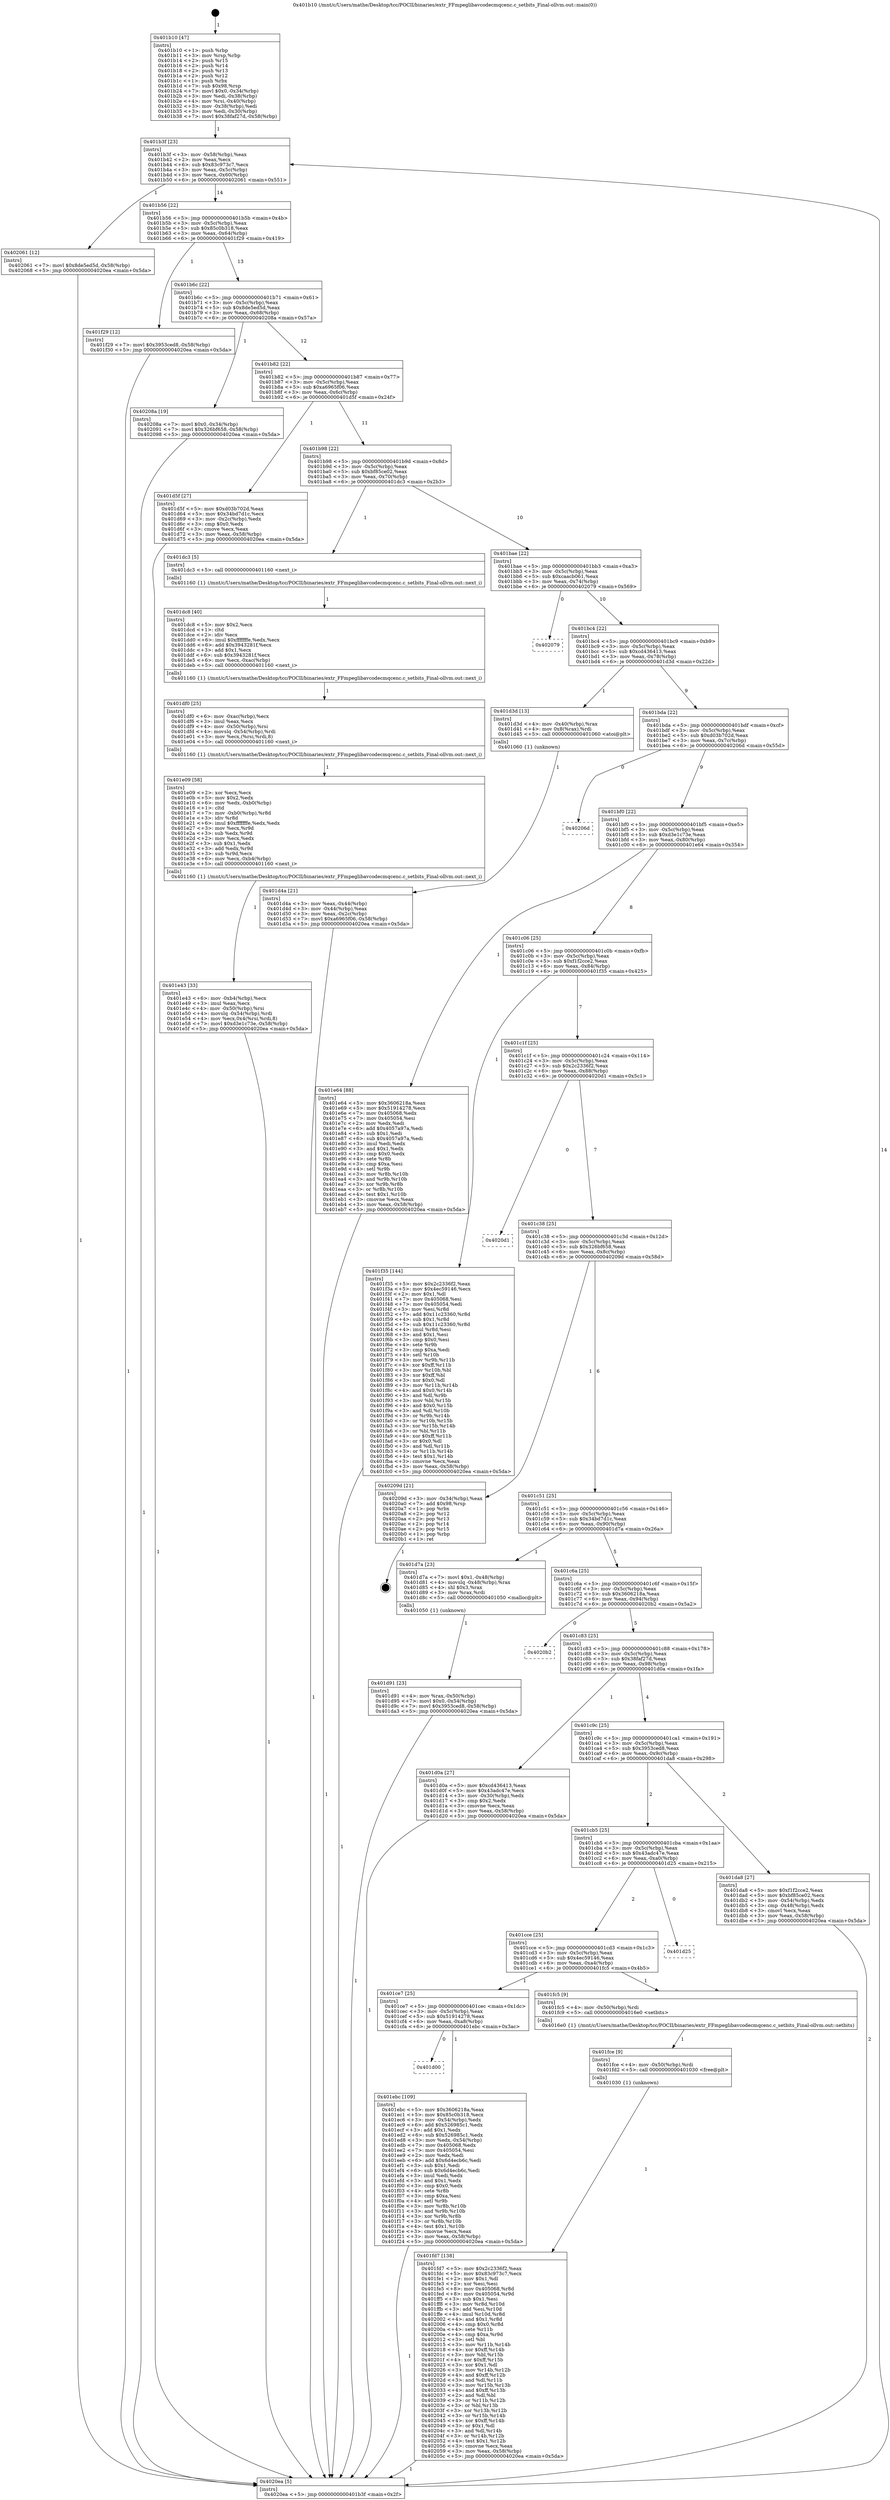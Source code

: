 digraph "0x401b10" {
  label = "0x401b10 (/mnt/c/Users/mathe/Desktop/tcc/POCII/binaries/extr_FFmpeglibavcodecmqcenc.c_setbits_Final-ollvm.out::main(0))"
  labelloc = "t"
  node[shape=record]

  Entry [label="",width=0.3,height=0.3,shape=circle,fillcolor=black,style=filled]
  "0x401b3f" [label="{
     0x401b3f [23]\l
     | [instrs]\l
     &nbsp;&nbsp;0x401b3f \<+3\>: mov -0x58(%rbp),%eax\l
     &nbsp;&nbsp;0x401b42 \<+2\>: mov %eax,%ecx\l
     &nbsp;&nbsp;0x401b44 \<+6\>: sub $0x83c973c7,%ecx\l
     &nbsp;&nbsp;0x401b4a \<+3\>: mov %eax,-0x5c(%rbp)\l
     &nbsp;&nbsp;0x401b4d \<+3\>: mov %ecx,-0x60(%rbp)\l
     &nbsp;&nbsp;0x401b50 \<+6\>: je 0000000000402061 \<main+0x551\>\l
  }"]
  "0x402061" [label="{
     0x402061 [12]\l
     | [instrs]\l
     &nbsp;&nbsp;0x402061 \<+7\>: movl $0x8de5ed5d,-0x58(%rbp)\l
     &nbsp;&nbsp;0x402068 \<+5\>: jmp 00000000004020ea \<main+0x5da\>\l
  }"]
  "0x401b56" [label="{
     0x401b56 [22]\l
     | [instrs]\l
     &nbsp;&nbsp;0x401b56 \<+5\>: jmp 0000000000401b5b \<main+0x4b\>\l
     &nbsp;&nbsp;0x401b5b \<+3\>: mov -0x5c(%rbp),%eax\l
     &nbsp;&nbsp;0x401b5e \<+5\>: sub $0x85c0b318,%eax\l
     &nbsp;&nbsp;0x401b63 \<+3\>: mov %eax,-0x64(%rbp)\l
     &nbsp;&nbsp;0x401b66 \<+6\>: je 0000000000401f29 \<main+0x419\>\l
  }"]
  Exit [label="",width=0.3,height=0.3,shape=circle,fillcolor=black,style=filled,peripheries=2]
  "0x401f29" [label="{
     0x401f29 [12]\l
     | [instrs]\l
     &nbsp;&nbsp;0x401f29 \<+7\>: movl $0x3953ced8,-0x58(%rbp)\l
     &nbsp;&nbsp;0x401f30 \<+5\>: jmp 00000000004020ea \<main+0x5da\>\l
  }"]
  "0x401b6c" [label="{
     0x401b6c [22]\l
     | [instrs]\l
     &nbsp;&nbsp;0x401b6c \<+5\>: jmp 0000000000401b71 \<main+0x61\>\l
     &nbsp;&nbsp;0x401b71 \<+3\>: mov -0x5c(%rbp),%eax\l
     &nbsp;&nbsp;0x401b74 \<+5\>: sub $0x8de5ed5d,%eax\l
     &nbsp;&nbsp;0x401b79 \<+3\>: mov %eax,-0x68(%rbp)\l
     &nbsp;&nbsp;0x401b7c \<+6\>: je 000000000040208a \<main+0x57a\>\l
  }"]
  "0x401fd7" [label="{
     0x401fd7 [138]\l
     | [instrs]\l
     &nbsp;&nbsp;0x401fd7 \<+5\>: mov $0x2c2336f2,%eax\l
     &nbsp;&nbsp;0x401fdc \<+5\>: mov $0x83c973c7,%ecx\l
     &nbsp;&nbsp;0x401fe1 \<+2\>: mov $0x1,%dl\l
     &nbsp;&nbsp;0x401fe3 \<+2\>: xor %esi,%esi\l
     &nbsp;&nbsp;0x401fe5 \<+8\>: mov 0x405068,%r8d\l
     &nbsp;&nbsp;0x401fed \<+8\>: mov 0x405054,%r9d\l
     &nbsp;&nbsp;0x401ff5 \<+3\>: sub $0x1,%esi\l
     &nbsp;&nbsp;0x401ff8 \<+3\>: mov %r8d,%r10d\l
     &nbsp;&nbsp;0x401ffb \<+3\>: add %esi,%r10d\l
     &nbsp;&nbsp;0x401ffe \<+4\>: imul %r10d,%r8d\l
     &nbsp;&nbsp;0x402002 \<+4\>: and $0x1,%r8d\l
     &nbsp;&nbsp;0x402006 \<+4\>: cmp $0x0,%r8d\l
     &nbsp;&nbsp;0x40200a \<+4\>: sete %r11b\l
     &nbsp;&nbsp;0x40200e \<+4\>: cmp $0xa,%r9d\l
     &nbsp;&nbsp;0x402012 \<+3\>: setl %bl\l
     &nbsp;&nbsp;0x402015 \<+3\>: mov %r11b,%r14b\l
     &nbsp;&nbsp;0x402018 \<+4\>: xor $0xff,%r14b\l
     &nbsp;&nbsp;0x40201c \<+3\>: mov %bl,%r15b\l
     &nbsp;&nbsp;0x40201f \<+4\>: xor $0xff,%r15b\l
     &nbsp;&nbsp;0x402023 \<+3\>: xor $0x1,%dl\l
     &nbsp;&nbsp;0x402026 \<+3\>: mov %r14b,%r12b\l
     &nbsp;&nbsp;0x402029 \<+4\>: and $0xff,%r12b\l
     &nbsp;&nbsp;0x40202d \<+3\>: and %dl,%r11b\l
     &nbsp;&nbsp;0x402030 \<+3\>: mov %r15b,%r13b\l
     &nbsp;&nbsp;0x402033 \<+4\>: and $0xff,%r13b\l
     &nbsp;&nbsp;0x402037 \<+2\>: and %dl,%bl\l
     &nbsp;&nbsp;0x402039 \<+3\>: or %r11b,%r12b\l
     &nbsp;&nbsp;0x40203c \<+3\>: or %bl,%r13b\l
     &nbsp;&nbsp;0x40203f \<+3\>: xor %r13b,%r12b\l
     &nbsp;&nbsp;0x402042 \<+3\>: or %r15b,%r14b\l
     &nbsp;&nbsp;0x402045 \<+4\>: xor $0xff,%r14b\l
     &nbsp;&nbsp;0x402049 \<+3\>: or $0x1,%dl\l
     &nbsp;&nbsp;0x40204c \<+3\>: and %dl,%r14b\l
     &nbsp;&nbsp;0x40204f \<+3\>: or %r14b,%r12b\l
     &nbsp;&nbsp;0x402052 \<+4\>: test $0x1,%r12b\l
     &nbsp;&nbsp;0x402056 \<+3\>: cmovne %ecx,%eax\l
     &nbsp;&nbsp;0x402059 \<+3\>: mov %eax,-0x58(%rbp)\l
     &nbsp;&nbsp;0x40205c \<+5\>: jmp 00000000004020ea \<main+0x5da\>\l
  }"]
  "0x40208a" [label="{
     0x40208a [19]\l
     | [instrs]\l
     &nbsp;&nbsp;0x40208a \<+7\>: movl $0x0,-0x34(%rbp)\l
     &nbsp;&nbsp;0x402091 \<+7\>: movl $0x326bf658,-0x58(%rbp)\l
     &nbsp;&nbsp;0x402098 \<+5\>: jmp 00000000004020ea \<main+0x5da\>\l
  }"]
  "0x401b82" [label="{
     0x401b82 [22]\l
     | [instrs]\l
     &nbsp;&nbsp;0x401b82 \<+5\>: jmp 0000000000401b87 \<main+0x77\>\l
     &nbsp;&nbsp;0x401b87 \<+3\>: mov -0x5c(%rbp),%eax\l
     &nbsp;&nbsp;0x401b8a \<+5\>: sub $0xa6965f06,%eax\l
     &nbsp;&nbsp;0x401b8f \<+3\>: mov %eax,-0x6c(%rbp)\l
     &nbsp;&nbsp;0x401b92 \<+6\>: je 0000000000401d5f \<main+0x24f\>\l
  }"]
  "0x401fce" [label="{
     0x401fce [9]\l
     | [instrs]\l
     &nbsp;&nbsp;0x401fce \<+4\>: mov -0x50(%rbp),%rdi\l
     &nbsp;&nbsp;0x401fd2 \<+5\>: call 0000000000401030 \<free@plt\>\l
     | [calls]\l
     &nbsp;&nbsp;0x401030 \{1\} (unknown)\l
  }"]
  "0x401d5f" [label="{
     0x401d5f [27]\l
     | [instrs]\l
     &nbsp;&nbsp;0x401d5f \<+5\>: mov $0xd03b702d,%eax\l
     &nbsp;&nbsp;0x401d64 \<+5\>: mov $0x34bd7d1c,%ecx\l
     &nbsp;&nbsp;0x401d69 \<+3\>: mov -0x2c(%rbp),%edx\l
     &nbsp;&nbsp;0x401d6c \<+3\>: cmp $0x0,%edx\l
     &nbsp;&nbsp;0x401d6f \<+3\>: cmove %ecx,%eax\l
     &nbsp;&nbsp;0x401d72 \<+3\>: mov %eax,-0x58(%rbp)\l
     &nbsp;&nbsp;0x401d75 \<+5\>: jmp 00000000004020ea \<main+0x5da\>\l
  }"]
  "0x401b98" [label="{
     0x401b98 [22]\l
     | [instrs]\l
     &nbsp;&nbsp;0x401b98 \<+5\>: jmp 0000000000401b9d \<main+0x8d\>\l
     &nbsp;&nbsp;0x401b9d \<+3\>: mov -0x5c(%rbp),%eax\l
     &nbsp;&nbsp;0x401ba0 \<+5\>: sub $0xbf85ce02,%eax\l
     &nbsp;&nbsp;0x401ba5 \<+3\>: mov %eax,-0x70(%rbp)\l
     &nbsp;&nbsp;0x401ba8 \<+6\>: je 0000000000401dc3 \<main+0x2b3\>\l
  }"]
  "0x401d00" [label="{
     0x401d00\l
  }", style=dashed]
  "0x401dc3" [label="{
     0x401dc3 [5]\l
     | [instrs]\l
     &nbsp;&nbsp;0x401dc3 \<+5\>: call 0000000000401160 \<next_i\>\l
     | [calls]\l
     &nbsp;&nbsp;0x401160 \{1\} (/mnt/c/Users/mathe/Desktop/tcc/POCII/binaries/extr_FFmpeglibavcodecmqcenc.c_setbits_Final-ollvm.out::next_i)\l
  }"]
  "0x401bae" [label="{
     0x401bae [22]\l
     | [instrs]\l
     &nbsp;&nbsp;0x401bae \<+5\>: jmp 0000000000401bb3 \<main+0xa3\>\l
     &nbsp;&nbsp;0x401bb3 \<+3\>: mov -0x5c(%rbp),%eax\l
     &nbsp;&nbsp;0x401bb6 \<+5\>: sub $0xcaacb061,%eax\l
     &nbsp;&nbsp;0x401bbb \<+3\>: mov %eax,-0x74(%rbp)\l
     &nbsp;&nbsp;0x401bbe \<+6\>: je 0000000000402079 \<main+0x569\>\l
  }"]
  "0x401ebc" [label="{
     0x401ebc [109]\l
     | [instrs]\l
     &nbsp;&nbsp;0x401ebc \<+5\>: mov $0x3606218a,%eax\l
     &nbsp;&nbsp;0x401ec1 \<+5\>: mov $0x85c0b318,%ecx\l
     &nbsp;&nbsp;0x401ec6 \<+3\>: mov -0x54(%rbp),%edx\l
     &nbsp;&nbsp;0x401ec9 \<+6\>: add $0x526985c1,%edx\l
     &nbsp;&nbsp;0x401ecf \<+3\>: add $0x1,%edx\l
     &nbsp;&nbsp;0x401ed2 \<+6\>: sub $0x526985c1,%edx\l
     &nbsp;&nbsp;0x401ed8 \<+3\>: mov %edx,-0x54(%rbp)\l
     &nbsp;&nbsp;0x401edb \<+7\>: mov 0x405068,%edx\l
     &nbsp;&nbsp;0x401ee2 \<+7\>: mov 0x405054,%esi\l
     &nbsp;&nbsp;0x401ee9 \<+2\>: mov %edx,%edi\l
     &nbsp;&nbsp;0x401eeb \<+6\>: add $0x6d4ecb6c,%edi\l
     &nbsp;&nbsp;0x401ef1 \<+3\>: sub $0x1,%edi\l
     &nbsp;&nbsp;0x401ef4 \<+6\>: sub $0x6d4ecb6c,%edi\l
     &nbsp;&nbsp;0x401efa \<+3\>: imul %edi,%edx\l
     &nbsp;&nbsp;0x401efd \<+3\>: and $0x1,%edx\l
     &nbsp;&nbsp;0x401f00 \<+3\>: cmp $0x0,%edx\l
     &nbsp;&nbsp;0x401f03 \<+4\>: sete %r8b\l
     &nbsp;&nbsp;0x401f07 \<+3\>: cmp $0xa,%esi\l
     &nbsp;&nbsp;0x401f0a \<+4\>: setl %r9b\l
     &nbsp;&nbsp;0x401f0e \<+3\>: mov %r8b,%r10b\l
     &nbsp;&nbsp;0x401f11 \<+3\>: and %r9b,%r10b\l
     &nbsp;&nbsp;0x401f14 \<+3\>: xor %r9b,%r8b\l
     &nbsp;&nbsp;0x401f17 \<+3\>: or %r8b,%r10b\l
     &nbsp;&nbsp;0x401f1a \<+4\>: test $0x1,%r10b\l
     &nbsp;&nbsp;0x401f1e \<+3\>: cmovne %ecx,%eax\l
     &nbsp;&nbsp;0x401f21 \<+3\>: mov %eax,-0x58(%rbp)\l
     &nbsp;&nbsp;0x401f24 \<+5\>: jmp 00000000004020ea \<main+0x5da\>\l
  }"]
  "0x402079" [label="{
     0x402079\l
  }", style=dashed]
  "0x401bc4" [label="{
     0x401bc4 [22]\l
     | [instrs]\l
     &nbsp;&nbsp;0x401bc4 \<+5\>: jmp 0000000000401bc9 \<main+0xb9\>\l
     &nbsp;&nbsp;0x401bc9 \<+3\>: mov -0x5c(%rbp),%eax\l
     &nbsp;&nbsp;0x401bcc \<+5\>: sub $0xcd436413,%eax\l
     &nbsp;&nbsp;0x401bd1 \<+3\>: mov %eax,-0x78(%rbp)\l
     &nbsp;&nbsp;0x401bd4 \<+6\>: je 0000000000401d3d \<main+0x22d\>\l
  }"]
  "0x401ce7" [label="{
     0x401ce7 [25]\l
     | [instrs]\l
     &nbsp;&nbsp;0x401ce7 \<+5\>: jmp 0000000000401cec \<main+0x1dc\>\l
     &nbsp;&nbsp;0x401cec \<+3\>: mov -0x5c(%rbp),%eax\l
     &nbsp;&nbsp;0x401cef \<+5\>: sub $0x51914278,%eax\l
     &nbsp;&nbsp;0x401cf4 \<+6\>: mov %eax,-0xa8(%rbp)\l
     &nbsp;&nbsp;0x401cfa \<+6\>: je 0000000000401ebc \<main+0x3ac\>\l
  }"]
  "0x401d3d" [label="{
     0x401d3d [13]\l
     | [instrs]\l
     &nbsp;&nbsp;0x401d3d \<+4\>: mov -0x40(%rbp),%rax\l
     &nbsp;&nbsp;0x401d41 \<+4\>: mov 0x8(%rax),%rdi\l
     &nbsp;&nbsp;0x401d45 \<+5\>: call 0000000000401060 \<atoi@plt\>\l
     | [calls]\l
     &nbsp;&nbsp;0x401060 \{1\} (unknown)\l
  }"]
  "0x401bda" [label="{
     0x401bda [22]\l
     | [instrs]\l
     &nbsp;&nbsp;0x401bda \<+5\>: jmp 0000000000401bdf \<main+0xcf\>\l
     &nbsp;&nbsp;0x401bdf \<+3\>: mov -0x5c(%rbp),%eax\l
     &nbsp;&nbsp;0x401be2 \<+5\>: sub $0xd03b702d,%eax\l
     &nbsp;&nbsp;0x401be7 \<+3\>: mov %eax,-0x7c(%rbp)\l
     &nbsp;&nbsp;0x401bea \<+6\>: je 000000000040206d \<main+0x55d\>\l
  }"]
  "0x401fc5" [label="{
     0x401fc5 [9]\l
     | [instrs]\l
     &nbsp;&nbsp;0x401fc5 \<+4\>: mov -0x50(%rbp),%rdi\l
     &nbsp;&nbsp;0x401fc9 \<+5\>: call 00000000004016e0 \<setbits\>\l
     | [calls]\l
     &nbsp;&nbsp;0x4016e0 \{1\} (/mnt/c/Users/mathe/Desktop/tcc/POCII/binaries/extr_FFmpeglibavcodecmqcenc.c_setbits_Final-ollvm.out::setbits)\l
  }"]
  "0x40206d" [label="{
     0x40206d\l
  }", style=dashed]
  "0x401bf0" [label="{
     0x401bf0 [22]\l
     | [instrs]\l
     &nbsp;&nbsp;0x401bf0 \<+5\>: jmp 0000000000401bf5 \<main+0xe5\>\l
     &nbsp;&nbsp;0x401bf5 \<+3\>: mov -0x5c(%rbp),%eax\l
     &nbsp;&nbsp;0x401bf8 \<+5\>: sub $0xd3e1c73e,%eax\l
     &nbsp;&nbsp;0x401bfd \<+3\>: mov %eax,-0x80(%rbp)\l
     &nbsp;&nbsp;0x401c00 \<+6\>: je 0000000000401e64 \<main+0x354\>\l
  }"]
  "0x401cce" [label="{
     0x401cce [25]\l
     | [instrs]\l
     &nbsp;&nbsp;0x401cce \<+5\>: jmp 0000000000401cd3 \<main+0x1c3\>\l
     &nbsp;&nbsp;0x401cd3 \<+3\>: mov -0x5c(%rbp),%eax\l
     &nbsp;&nbsp;0x401cd6 \<+5\>: sub $0x4ec59146,%eax\l
     &nbsp;&nbsp;0x401cdb \<+6\>: mov %eax,-0xa4(%rbp)\l
     &nbsp;&nbsp;0x401ce1 \<+6\>: je 0000000000401fc5 \<main+0x4b5\>\l
  }"]
  "0x401e64" [label="{
     0x401e64 [88]\l
     | [instrs]\l
     &nbsp;&nbsp;0x401e64 \<+5\>: mov $0x3606218a,%eax\l
     &nbsp;&nbsp;0x401e69 \<+5\>: mov $0x51914278,%ecx\l
     &nbsp;&nbsp;0x401e6e \<+7\>: mov 0x405068,%edx\l
     &nbsp;&nbsp;0x401e75 \<+7\>: mov 0x405054,%esi\l
     &nbsp;&nbsp;0x401e7c \<+2\>: mov %edx,%edi\l
     &nbsp;&nbsp;0x401e7e \<+6\>: add $0x4057a97a,%edi\l
     &nbsp;&nbsp;0x401e84 \<+3\>: sub $0x1,%edi\l
     &nbsp;&nbsp;0x401e87 \<+6\>: sub $0x4057a97a,%edi\l
     &nbsp;&nbsp;0x401e8d \<+3\>: imul %edi,%edx\l
     &nbsp;&nbsp;0x401e90 \<+3\>: and $0x1,%edx\l
     &nbsp;&nbsp;0x401e93 \<+3\>: cmp $0x0,%edx\l
     &nbsp;&nbsp;0x401e96 \<+4\>: sete %r8b\l
     &nbsp;&nbsp;0x401e9a \<+3\>: cmp $0xa,%esi\l
     &nbsp;&nbsp;0x401e9d \<+4\>: setl %r9b\l
     &nbsp;&nbsp;0x401ea1 \<+3\>: mov %r8b,%r10b\l
     &nbsp;&nbsp;0x401ea4 \<+3\>: and %r9b,%r10b\l
     &nbsp;&nbsp;0x401ea7 \<+3\>: xor %r9b,%r8b\l
     &nbsp;&nbsp;0x401eaa \<+3\>: or %r8b,%r10b\l
     &nbsp;&nbsp;0x401ead \<+4\>: test $0x1,%r10b\l
     &nbsp;&nbsp;0x401eb1 \<+3\>: cmovne %ecx,%eax\l
     &nbsp;&nbsp;0x401eb4 \<+3\>: mov %eax,-0x58(%rbp)\l
     &nbsp;&nbsp;0x401eb7 \<+5\>: jmp 00000000004020ea \<main+0x5da\>\l
  }"]
  "0x401c06" [label="{
     0x401c06 [25]\l
     | [instrs]\l
     &nbsp;&nbsp;0x401c06 \<+5\>: jmp 0000000000401c0b \<main+0xfb\>\l
     &nbsp;&nbsp;0x401c0b \<+3\>: mov -0x5c(%rbp),%eax\l
     &nbsp;&nbsp;0x401c0e \<+5\>: sub $0xf1f2cce2,%eax\l
     &nbsp;&nbsp;0x401c13 \<+6\>: mov %eax,-0x84(%rbp)\l
     &nbsp;&nbsp;0x401c19 \<+6\>: je 0000000000401f35 \<main+0x425\>\l
  }"]
  "0x401d25" [label="{
     0x401d25\l
  }", style=dashed]
  "0x401f35" [label="{
     0x401f35 [144]\l
     | [instrs]\l
     &nbsp;&nbsp;0x401f35 \<+5\>: mov $0x2c2336f2,%eax\l
     &nbsp;&nbsp;0x401f3a \<+5\>: mov $0x4ec59146,%ecx\l
     &nbsp;&nbsp;0x401f3f \<+2\>: mov $0x1,%dl\l
     &nbsp;&nbsp;0x401f41 \<+7\>: mov 0x405068,%esi\l
     &nbsp;&nbsp;0x401f48 \<+7\>: mov 0x405054,%edi\l
     &nbsp;&nbsp;0x401f4f \<+3\>: mov %esi,%r8d\l
     &nbsp;&nbsp;0x401f52 \<+7\>: add $0x11c23360,%r8d\l
     &nbsp;&nbsp;0x401f59 \<+4\>: sub $0x1,%r8d\l
     &nbsp;&nbsp;0x401f5d \<+7\>: sub $0x11c23360,%r8d\l
     &nbsp;&nbsp;0x401f64 \<+4\>: imul %r8d,%esi\l
     &nbsp;&nbsp;0x401f68 \<+3\>: and $0x1,%esi\l
     &nbsp;&nbsp;0x401f6b \<+3\>: cmp $0x0,%esi\l
     &nbsp;&nbsp;0x401f6e \<+4\>: sete %r9b\l
     &nbsp;&nbsp;0x401f72 \<+3\>: cmp $0xa,%edi\l
     &nbsp;&nbsp;0x401f75 \<+4\>: setl %r10b\l
     &nbsp;&nbsp;0x401f79 \<+3\>: mov %r9b,%r11b\l
     &nbsp;&nbsp;0x401f7c \<+4\>: xor $0xff,%r11b\l
     &nbsp;&nbsp;0x401f80 \<+3\>: mov %r10b,%bl\l
     &nbsp;&nbsp;0x401f83 \<+3\>: xor $0xff,%bl\l
     &nbsp;&nbsp;0x401f86 \<+3\>: xor $0x0,%dl\l
     &nbsp;&nbsp;0x401f89 \<+3\>: mov %r11b,%r14b\l
     &nbsp;&nbsp;0x401f8c \<+4\>: and $0x0,%r14b\l
     &nbsp;&nbsp;0x401f90 \<+3\>: and %dl,%r9b\l
     &nbsp;&nbsp;0x401f93 \<+3\>: mov %bl,%r15b\l
     &nbsp;&nbsp;0x401f96 \<+4\>: and $0x0,%r15b\l
     &nbsp;&nbsp;0x401f9a \<+3\>: and %dl,%r10b\l
     &nbsp;&nbsp;0x401f9d \<+3\>: or %r9b,%r14b\l
     &nbsp;&nbsp;0x401fa0 \<+3\>: or %r10b,%r15b\l
     &nbsp;&nbsp;0x401fa3 \<+3\>: xor %r15b,%r14b\l
     &nbsp;&nbsp;0x401fa6 \<+3\>: or %bl,%r11b\l
     &nbsp;&nbsp;0x401fa9 \<+4\>: xor $0xff,%r11b\l
     &nbsp;&nbsp;0x401fad \<+3\>: or $0x0,%dl\l
     &nbsp;&nbsp;0x401fb0 \<+3\>: and %dl,%r11b\l
     &nbsp;&nbsp;0x401fb3 \<+3\>: or %r11b,%r14b\l
     &nbsp;&nbsp;0x401fb6 \<+4\>: test $0x1,%r14b\l
     &nbsp;&nbsp;0x401fba \<+3\>: cmovne %ecx,%eax\l
     &nbsp;&nbsp;0x401fbd \<+3\>: mov %eax,-0x58(%rbp)\l
     &nbsp;&nbsp;0x401fc0 \<+5\>: jmp 00000000004020ea \<main+0x5da\>\l
  }"]
  "0x401c1f" [label="{
     0x401c1f [25]\l
     | [instrs]\l
     &nbsp;&nbsp;0x401c1f \<+5\>: jmp 0000000000401c24 \<main+0x114\>\l
     &nbsp;&nbsp;0x401c24 \<+3\>: mov -0x5c(%rbp),%eax\l
     &nbsp;&nbsp;0x401c27 \<+5\>: sub $0x2c2336f2,%eax\l
     &nbsp;&nbsp;0x401c2c \<+6\>: mov %eax,-0x88(%rbp)\l
     &nbsp;&nbsp;0x401c32 \<+6\>: je 00000000004020d1 \<main+0x5c1\>\l
  }"]
  "0x401e43" [label="{
     0x401e43 [33]\l
     | [instrs]\l
     &nbsp;&nbsp;0x401e43 \<+6\>: mov -0xb4(%rbp),%ecx\l
     &nbsp;&nbsp;0x401e49 \<+3\>: imul %eax,%ecx\l
     &nbsp;&nbsp;0x401e4c \<+4\>: mov -0x50(%rbp),%rsi\l
     &nbsp;&nbsp;0x401e50 \<+4\>: movslq -0x54(%rbp),%rdi\l
     &nbsp;&nbsp;0x401e54 \<+4\>: mov %ecx,0x4(%rsi,%rdi,8)\l
     &nbsp;&nbsp;0x401e58 \<+7\>: movl $0xd3e1c73e,-0x58(%rbp)\l
     &nbsp;&nbsp;0x401e5f \<+5\>: jmp 00000000004020ea \<main+0x5da\>\l
  }"]
  "0x4020d1" [label="{
     0x4020d1\l
  }", style=dashed]
  "0x401c38" [label="{
     0x401c38 [25]\l
     | [instrs]\l
     &nbsp;&nbsp;0x401c38 \<+5\>: jmp 0000000000401c3d \<main+0x12d\>\l
     &nbsp;&nbsp;0x401c3d \<+3\>: mov -0x5c(%rbp),%eax\l
     &nbsp;&nbsp;0x401c40 \<+5\>: sub $0x326bf658,%eax\l
     &nbsp;&nbsp;0x401c45 \<+6\>: mov %eax,-0x8c(%rbp)\l
     &nbsp;&nbsp;0x401c4b \<+6\>: je 000000000040209d \<main+0x58d\>\l
  }"]
  "0x401e09" [label="{
     0x401e09 [58]\l
     | [instrs]\l
     &nbsp;&nbsp;0x401e09 \<+2\>: xor %ecx,%ecx\l
     &nbsp;&nbsp;0x401e0b \<+5\>: mov $0x2,%edx\l
     &nbsp;&nbsp;0x401e10 \<+6\>: mov %edx,-0xb0(%rbp)\l
     &nbsp;&nbsp;0x401e16 \<+1\>: cltd\l
     &nbsp;&nbsp;0x401e17 \<+7\>: mov -0xb0(%rbp),%r8d\l
     &nbsp;&nbsp;0x401e1e \<+3\>: idiv %r8d\l
     &nbsp;&nbsp;0x401e21 \<+6\>: imul $0xfffffffe,%edx,%edx\l
     &nbsp;&nbsp;0x401e27 \<+3\>: mov %ecx,%r9d\l
     &nbsp;&nbsp;0x401e2a \<+3\>: sub %edx,%r9d\l
     &nbsp;&nbsp;0x401e2d \<+2\>: mov %ecx,%edx\l
     &nbsp;&nbsp;0x401e2f \<+3\>: sub $0x1,%edx\l
     &nbsp;&nbsp;0x401e32 \<+3\>: add %edx,%r9d\l
     &nbsp;&nbsp;0x401e35 \<+3\>: sub %r9d,%ecx\l
     &nbsp;&nbsp;0x401e38 \<+6\>: mov %ecx,-0xb4(%rbp)\l
     &nbsp;&nbsp;0x401e3e \<+5\>: call 0000000000401160 \<next_i\>\l
     | [calls]\l
     &nbsp;&nbsp;0x401160 \{1\} (/mnt/c/Users/mathe/Desktop/tcc/POCII/binaries/extr_FFmpeglibavcodecmqcenc.c_setbits_Final-ollvm.out::next_i)\l
  }"]
  "0x40209d" [label="{
     0x40209d [21]\l
     | [instrs]\l
     &nbsp;&nbsp;0x40209d \<+3\>: mov -0x34(%rbp),%eax\l
     &nbsp;&nbsp;0x4020a0 \<+7\>: add $0x98,%rsp\l
     &nbsp;&nbsp;0x4020a7 \<+1\>: pop %rbx\l
     &nbsp;&nbsp;0x4020a8 \<+2\>: pop %r12\l
     &nbsp;&nbsp;0x4020aa \<+2\>: pop %r13\l
     &nbsp;&nbsp;0x4020ac \<+2\>: pop %r14\l
     &nbsp;&nbsp;0x4020ae \<+2\>: pop %r15\l
     &nbsp;&nbsp;0x4020b0 \<+1\>: pop %rbp\l
     &nbsp;&nbsp;0x4020b1 \<+1\>: ret\l
  }"]
  "0x401c51" [label="{
     0x401c51 [25]\l
     | [instrs]\l
     &nbsp;&nbsp;0x401c51 \<+5\>: jmp 0000000000401c56 \<main+0x146\>\l
     &nbsp;&nbsp;0x401c56 \<+3\>: mov -0x5c(%rbp),%eax\l
     &nbsp;&nbsp;0x401c59 \<+5\>: sub $0x34bd7d1c,%eax\l
     &nbsp;&nbsp;0x401c5e \<+6\>: mov %eax,-0x90(%rbp)\l
     &nbsp;&nbsp;0x401c64 \<+6\>: je 0000000000401d7a \<main+0x26a\>\l
  }"]
  "0x401df0" [label="{
     0x401df0 [25]\l
     | [instrs]\l
     &nbsp;&nbsp;0x401df0 \<+6\>: mov -0xac(%rbp),%ecx\l
     &nbsp;&nbsp;0x401df6 \<+3\>: imul %eax,%ecx\l
     &nbsp;&nbsp;0x401df9 \<+4\>: mov -0x50(%rbp),%rsi\l
     &nbsp;&nbsp;0x401dfd \<+4\>: movslq -0x54(%rbp),%rdi\l
     &nbsp;&nbsp;0x401e01 \<+3\>: mov %ecx,(%rsi,%rdi,8)\l
     &nbsp;&nbsp;0x401e04 \<+5\>: call 0000000000401160 \<next_i\>\l
     | [calls]\l
     &nbsp;&nbsp;0x401160 \{1\} (/mnt/c/Users/mathe/Desktop/tcc/POCII/binaries/extr_FFmpeglibavcodecmqcenc.c_setbits_Final-ollvm.out::next_i)\l
  }"]
  "0x401d7a" [label="{
     0x401d7a [23]\l
     | [instrs]\l
     &nbsp;&nbsp;0x401d7a \<+7\>: movl $0x1,-0x48(%rbp)\l
     &nbsp;&nbsp;0x401d81 \<+4\>: movslq -0x48(%rbp),%rax\l
     &nbsp;&nbsp;0x401d85 \<+4\>: shl $0x3,%rax\l
     &nbsp;&nbsp;0x401d89 \<+3\>: mov %rax,%rdi\l
     &nbsp;&nbsp;0x401d8c \<+5\>: call 0000000000401050 \<malloc@plt\>\l
     | [calls]\l
     &nbsp;&nbsp;0x401050 \{1\} (unknown)\l
  }"]
  "0x401c6a" [label="{
     0x401c6a [25]\l
     | [instrs]\l
     &nbsp;&nbsp;0x401c6a \<+5\>: jmp 0000000000401c6f \<main+0x15f\>\l
     &nbsp;&nbsp;0x401c6f \<+3\>: mov -0x5c(%rbp),%eax\l
     &nbsp;&nbsp;0x401c72 \<+5\>: sub $0x3606218a,%eax\l
     &nbsp;&nbsp;0x401c77 \<+6\>: mov %eax,-0x94(%rbp)\l
     &nbsp;&nbsp;0x401c7d \<+6\>: je 00000000004020b2 \<main+0x5a2\>\l
  }"]
  "0x401dc8" [label="{
     0x401dc8 [40]\l
     | [instrs]\l
     &nbsp;&nbsp;0x401dc8 \<+5\>: mov $0x2,%ecx\l
     &nbsp;&nbsp;0x401dcd \<+1\>: cltd\l
     &nbsp;&nbsp;0x401dce \<+2\>: idiv %ecx\l
     &nbsp;&nbsp;0x401dd0 \<+6\>: imul $0xfffffffe,%edx,%ecx\l
     &nbsp;&nbsp;0x401dd6 \<+6\>: add $0x3943281f,%ecx\l
     &nbsp;&nbsp;0x401ddc \<+3\>: add $0x1,%ecx\l
     &nbsp;&nbsp;0x401ddf \<+6\>: sub $0x3943281f,%ecx\l
     &nbsp;&nbsp;0x401de5 \<+6\>: mov %ecx,-0xac(%rbp)\l
     &nbsp;&nbsp;0x401deb \<+5\>: call 0000000000401160 \<next_i\>\l
     | [calls]\l
     &nbsp;&nbsp;0x401160 \{1\} (/mnt/c/Users/mathe/Desktop/tcc/POCII/binaries/extr_FFmpeglibavcodecmqcenc.c_setbits_Final-ollvm.out::next_i)\l
  }"]
  "0x4020b2" [label="{
     0x4020b2\l
  }", style=dashed]
  "0x401c83" [label="{
     0x401c83 [25]\l
     | [instrs]\l
     &nbsp;&nbsp;0x401c83 \<+5\>: jmp 0000000000401c88 \<main+0x178\>\l
     &nbsp;&nbsp;0x401c88 \<+3\>: mov -0x5c(%rbp),%eax\l
     &nbsp;&nbsp;0x401c8b \<+5\>: sub $0x38faf27d,%eax\l
     &nbsp;&nbsp;0x401c90 \<+6\>: mov %eax,-0x98(%rbp)\l
     &nbsp;&nbsp;0x401c96 \<+6\>: je 0000000000401d0a \<main+0x1fa\>\l
  }"]
  "0x401cb5" [label="{
     0x401cb5 [25]\l
     | [instrs]\l
     &nbsp;&nbsp;0x401cb5 \<+5\>: jmp 0000000000401cba \<main+0x1aa\>\l
     &nbsp;&nbsp;0x401cba \<+3\>: mov -0x5c(%rbp),%eax\l
     &nbsp;&nbsp;0x401cbd \<+5\>: sub $0x43adc47e,%eax\l
     &nbsp;&nbsp;0x401cc2 \<+6\>: mov %eax,-0xa0(%rbp)\l
     &nbsp;&nbsp;0x401cc8 \<+6\>: je 0000000000401d25 \<main+0x215\>\l
  }"]
  "0x401d0a" [label="{
     0x401d0a [27]\l
     | [instrs]\l
     &nbsp;&nbsp;0x401d0a \<+5\>: mov $0xcd436413,%eax\l
     &nbsp;&nbsp;0x401d0f \<+5\>: mov $0x43adc47e,%ecx\l
     &nbsp;&nbsp;0x401d14 \<+3\>: mov -0x30(%rbp),%edx\l
     &nbsp;&nbsp;0x401d17 \<+3\>: cmp $0x2,%edx\l
     &nbsp;&nbsp;0x401d1a \<+3\>: cmovne %ecx,%eax\l
     &nbsp;&nbsp;0x401d1d \<+3\>: mov %eax,-0x58(%rbp)\l
     &nbsp;&nbsp;0x401d20 \<+5\>: jmp 00000000004020ea \<main+0x5da\>\l
  }"]
  "0x401c9c" [label="{
     0x401c9c [25]\l
     | [instrs]\l
     &nbsp;&nbsp;0x401c9c \<+5\>: jmp 0000000000401ca1 \<main+0x191\>\l
     &nbsp;&nbsp;0x401ca1 \<+3\>: mov -0x5c(%rbp),%eax\l
     &nbsp;&nbsp;0x401ca4 \<+5\>: sub $0x3953ced8,%eax\l
     &nbsp;&nbsp;0x401ca9 \<+6\>: mov %eax,-0x9c(%rbp)\l
     &nbsp;&nbsp;0x401caf \<+6\>: je 0000000000401da8 \<main+0x298\>\l
  }"]
  "0x4020ea" [label="{
     0x4020ea [5]\l
     | [instrs]\l
     &nbsp;&nbsp;0x4020ea \<+5\>: jmp 0000000000401b3f \<main+0x2f\>\l
  }"]
  "0x401b10" [label="{
     0x401b10 [47]\l
     | [instrs]\l
     &nbsp;&nbsp;0x401b10 \<+1\>: push %rbp\l
     &nbsp;&nbsp;0x401b11 \<+3\>: mov %rsp,%rbp\l
     &nbsp;&nbsp;0x401b14 \<+2\>: push %r15\l
     &nbsp;&nbsp;0x401b16 \<+2\>: push %r14\l
     &nbsp;&nbsp;0x401b18 \<+2\>: push %r13\l
     &nbsp;&nbsp;0x401b1a \<+2\>: push %r12\l
     &nbsp;&nbsp;0x401b1c \<+1\>: push %rbx\l
     &nbsp;&nbsp;0x401b1d \<+7\>: sub $0x98,%rsp\l
     &nbsp;&nbsp;0x401b24 \<+7\>: movl $0x0,-0x34(%rbp)\l
     &nbsp;&nbsp;0x401b2b \<+3\>: mov %edi,-0x38(%rbp)\l
     &nbsp;&nbsp;0x401b2e \<+4\>: mov %rsi,-0x40(%rbp)\l
     &nbsp;&nbsp;0x401b32 \<+3\>: mov -0x38(%rbp),%edi\l
     &nbsp;&nbsp;0x401b35 \<+3\>: mov %edi,-0x30(%rbp)\l
     &nbsp;&nbsp;0x401b38 \<+7\>: movl $0x38faf27d,-0x58(%rbp)\l
  }"]
  "0x401d4a" [label="{
     0x401d4a [21]\l
     | [instrs]\l
     &nbsp;&nbsp;0x401d4a \<+3\>: mov %eax,-0x44(%rbp)\l
     &nbsp;&nbsp;0x401d4d \<+3\>: mov -0x44(%rbp),%eax\l
     &nbsp;&nbsp;0x401d50 \<+3\>: mov %eax,-0x2c(%rbp)\l
     &nbsp;&nbsp;0x401d53 \<+7\>: movl $0xa6965f06,-0x58(%rbp)\l
     &nbsp;&nbsp;0x401d5a \<+5\>: jmp 00000000004020ea \<main+0x5da\>\l
  }"]
  "0x401d91" [label="{
     0x401d91 [23]\l
     | [instrs]\l
     &nbsp;&nbsp;0x401d91 \<+4\>: mov %rax,-0x50(%rbp)\l
     &nbsp;&nbsp;0x401d95 \<+7\>: movl $0x0,-0x54(%rbp)\l
     &nbsp;&nbsp;0x401d9c \<+7\>: movl $0x3953ced8,-0x58(%rbp)\l
     &nbsp;&nbsp;0x401da3 \<+5\>: jmp 00000000004020ea \<main+0x5da\>\l
  }"]
  "0x401da8" [label="{
     0x401da8 [27]\l
     | [instrs]\l
     &nbsp;&nbsp;0x401da8 \<+5\>: mov $0xf1f2cce2,%eax\l
     &nbsp;&nbsp;0x401dad \<+5\>: mov $0xbf85ce02,%ecx\l
     &nbsp;&nbsp;0x401db2 \<+3\>: mov -0x54(%rbp),%edx\l
     &nbsp;&nbsp;0x401db5 \<+3\>: cmp -0x48(%rbp),%edx\l
     &nbsp;&nbsp;0x401db8 \<+3\>: cmovl %ecx,%eax\l
     &nbsp;&nbsp;0x401dbb \<+3\>: mov %eax,-0x58(%rbp)\l
     &nbsp;&nbsp;0x401dbe \<+5\>: jmp 00000000004020ea \<main+0x5da\>\l
  }"]
  Entry -> "0x401b10" [label=" 1"]
  "0x401b3f" -> "0x402061" [label=" 1"]
  "0x401b3f" -> "0x401b56" [label=" 14"]
  "0x40209d" -> Exit [label=" 1"]
  "0x401b56" -> "0x401f29" [label=" 1"]
  "0x401b56" -> "0x401b6c" [label=" 13"]
  "0x40208a" -> "0x4020ea" [label=" 1"]
  "0x401b6c" -> "0x40208a" [label=" 1"]
  "0x401b6c" -> "0x401b82" [label=" 12"]
  "0x402061" -> "0x4020ea" [label=" 1"]
  "0x401b82" -> "0x401d5f" [label=" 1"]
  "0x401b82" -> "0x401b98" [label=" 11"]
  "0x401fd7" -> "0x4020ea" [label=" 1"]
  "0x401b98" -> "0x401dc3" [label=" 1"]
  "0x401b98" -> "0x401bae" [label=" 10"]
  "0x401fce" -> "0x401fd7" [label=" 1"]
  "0x401bae" -> "0x402079" [label=" 0"]
  "0x401bae" -> "0x401bc4" [label=" 10"]
  "0x401fc5" -> "0x401fce" [label=" 1"]
  "0x401bc4" -> "0x401d3d" [label=" 1"]
  "0x401bc4" -> "0x401bda" [label=" 9"]
  "0x401f29" -> "0x4020ea" [label=" 1"]
  "0x401bda" -> "0x40206d" [label=" 0"]
  "0x401bda" -> "0x401bf0" [label=" 9"]
  "0x401ebc" -> "0x4020ea" [label=" 1"]
  "0x401bf0" -> "0x401e64" [label=" 1"]
  "0x401bf0" -> "0x401c06" [label=" 8"]
  "0x401ce7" -> "0x401ebc" [label=" 1"]
  "0x401c06" -> "0x401f35" [label=" 1"]
  "0x401c06" -> "0x401c1f" [label=" 7"]
  "0x401f35" -> "0x4020ea" [label=" 1"]
  "0x401c1f" -> "0x4020d1" [label=" 0"]
  "0x401c1f" -> "0x401c38" [label=" 7"]
  "0x401cce" -> "0x401fc5" [label=" 1"]
  "0x401c38" -> "0x40209d" [label=" 1"]
  "0x401c38" -> "0x401c51" [label=" 6"]
  "0x401ce7" -> "0x401d00" [label=" 0"]
  "0x401c51" -> "0x401d7a" [label=" 1"]
  "0x401c51" -> "0x401c6a" [label=" 5"]
  "0x401cb5" -> "0x401cce" [label=" 2"]
  "0x401c6a" -> "0x4020b2" [label=" 0"]
  "0x401c6a" -> "0x401c83" [label=" 5"]
  "0x401cb5" -> "0x401d25" [label=" 0"]
  "0x401c83" -> "0x401d0a" [label=" 1"]
  "0x401c83" -> "0x401c9c" [label=" 4"]
  "0x401d0a" -> "0x4020ea" [label=" 1"]
  "0x401b10" -> "0x401b3f" [label=" 1"]
  "0x4020ea" -> "0x401b3f" [label=" 14"]
  "0x401d3d" -> "0x401d4a" [label=" 1"]
  "0x401d4a" -> "0x4020ea" [label=" 1"]
  "0x401d5f" -> "0x4020ea" [label=" 1"]
  "0x401d7a" -> "0x401d91" [label=" 1"]
  "0x401d91" -> "0x4020ea" [label=" 1"]
  "0x401cce" -> "0x401ce7" [label=" 1"]
  "0x401c9c" -> "0x401da8" [label=" 2"]
  "0x401c9c" -> "0x401cb5" [label=" 2"]
  "0x401da8" -> "0x4020ea" [label=" 2"]
  "0x401dc3" -> "0x401dc8" [label=" 1"]
  "0x401dc8" -> "0x401df0" [label=" 1"]
  "0x401df0" -> "0x401e09" [label=" 1"]
  "0x401e09" -> "0x401e43" [label=" 1"]
  "0x401e43" -> "0x4020ea" [label=" 1"]
  "0x401e64" -> "0x4020ea" [label=" 1"]
}
